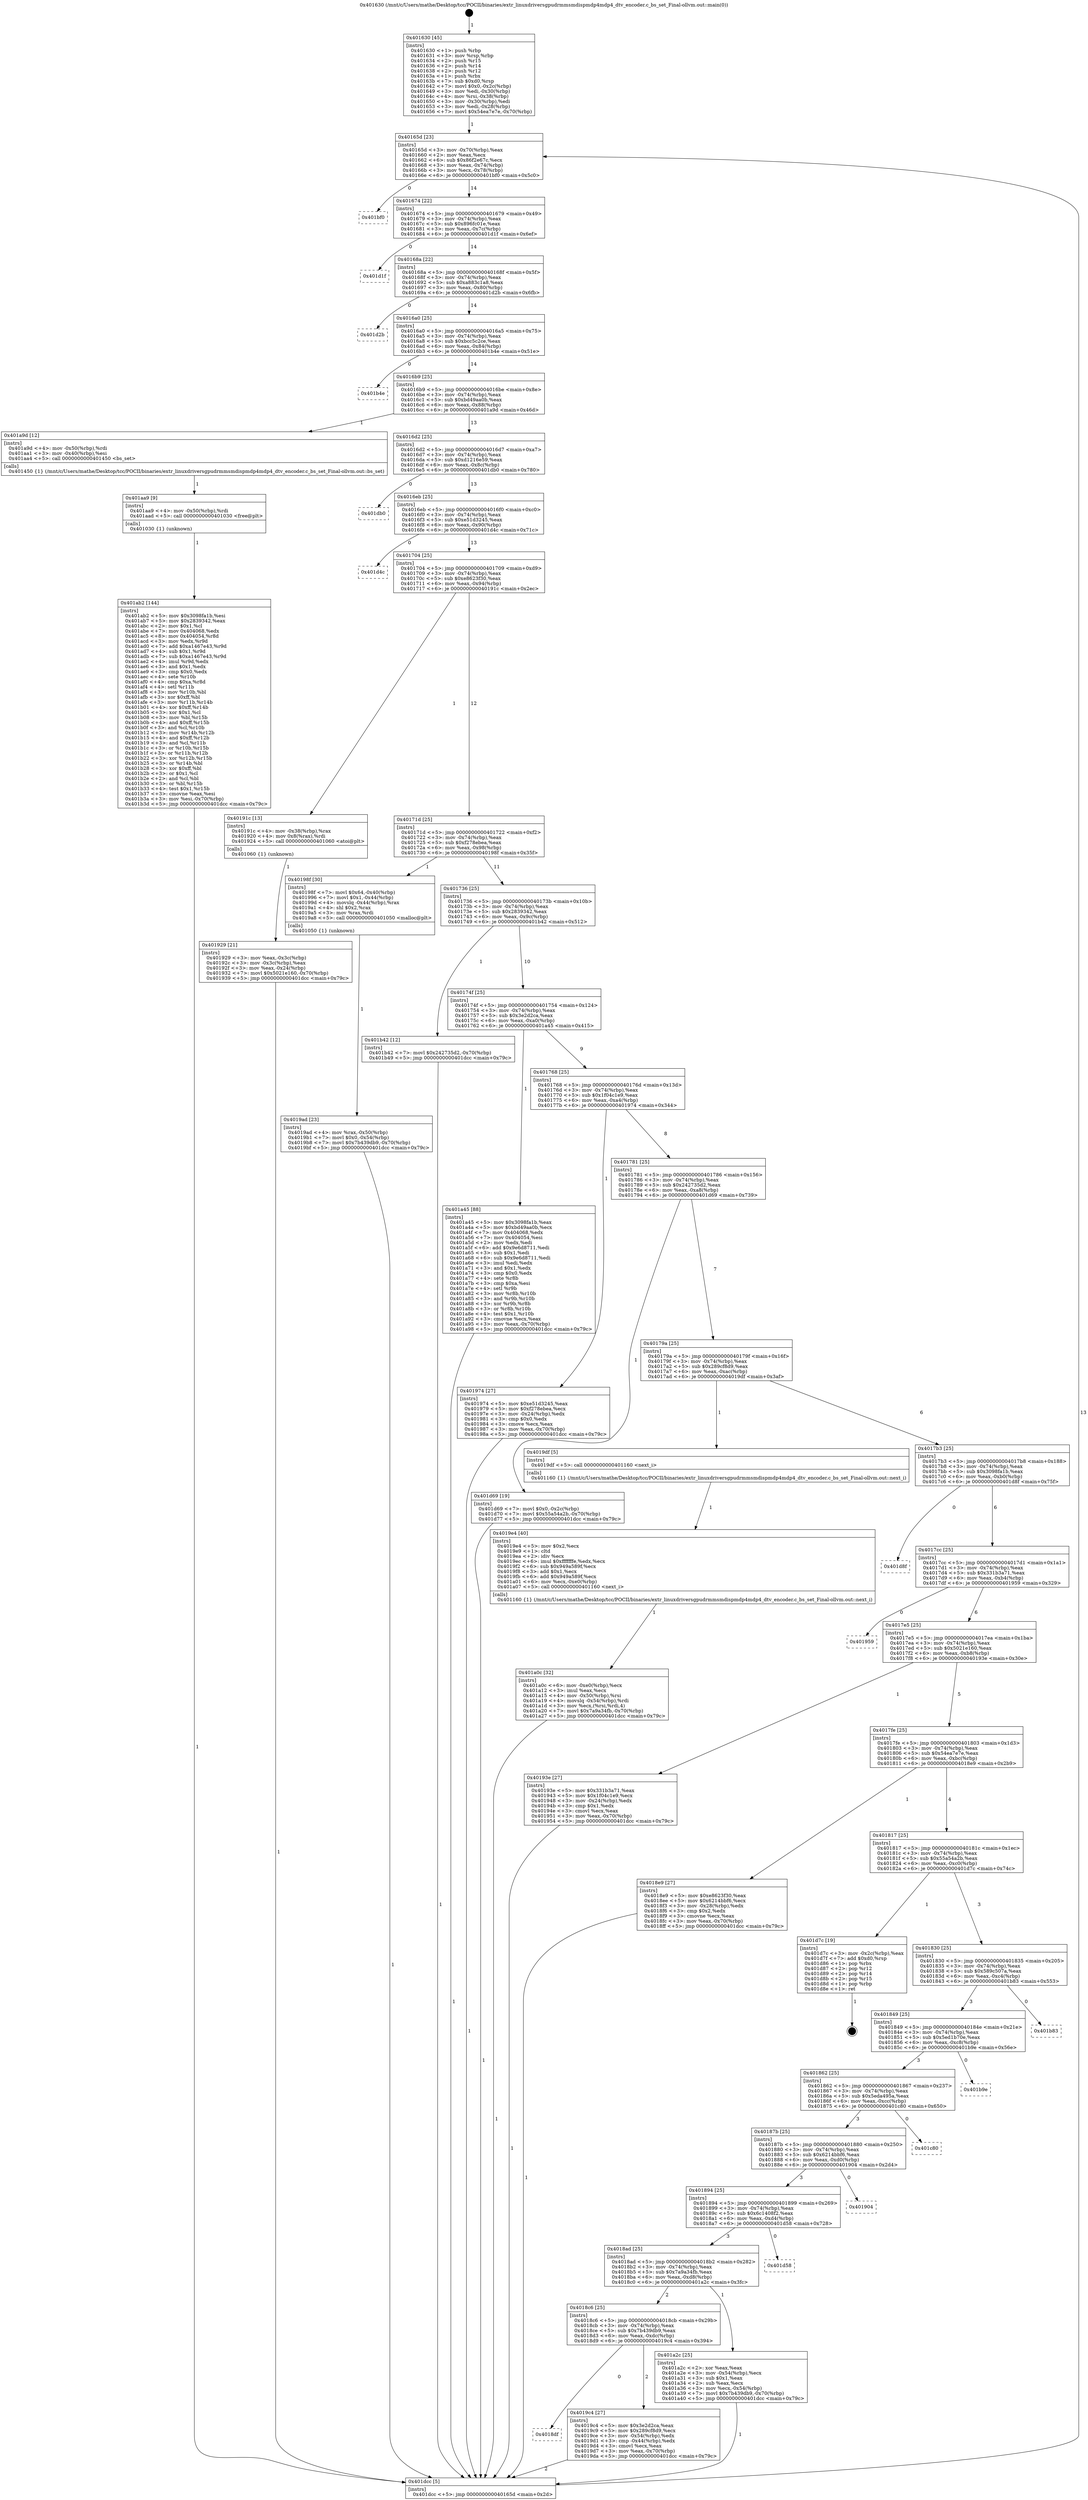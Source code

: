 digraph "0x401630" {
  label = "0x401630 (/mnt/c/Users/mathe/Desktop/tcc/POCII/binaries/extr_linuxdriversgpudrmmsmdispmdp4mdp4_dtv_encoder.c_bs_set_Final-ollvm.out::main(0))"
  labelloc = "t"
  node[shape=record]

  Entry [label="",width=0.3,height=0.3,shape=circle,fillcolor=black,style=filled]
  "0x40165d" [label="{
     0x40165d [23]\l
     | [instrs]\l
     &nbsp;&nbsp;0x40165d \<+3\>: mov -0x70(%rbp),%eax\l
     &nbsp;&nbsp;0x401660 \<+2\>: mov %eax,%ecx\l
     &nbsp;&nbsp;0x401662 \<+6\>: sub $0x86f2e67c,%ecx\l
     &nbsp;&nbsp;0x401668 \<+3\>: mov %eax,-0x74(%rbp)\l
     &nbsp;&nbsp;0x40166b \<+3\>: mov %ecx,-0x78(%rbp)\l
     &nbsp;&nbsp;0x40166e \<+6\>: je 0000000000401bf0 \<main+0x5c0\>\l
  }"]
  "0x401bf0" [label="{
     0x401bf0\l
  }", style=dashed]
  "0x401674" [label="{
     0x401674 [22]\l
     | [instrs]\l
     &nbsp;&nbsp;0x401674 \<+5\>: jmp 0000000000401679 \<main+0x49\>\l
     &nbsp;&nbsp;0x401679 \<+3\>: mov -0x74(%rbp),%eax\l
     &nbsp;&nbsp;0x40167c \<+5\>: sub $0x896fc01e,%eax\l
     &nbsp;&nbsp;0x401681 \<+3\>: mov %eax,-0x7c(%rbp)\l
     &nbsp;&nbsp;0x401684 \<+6\>: je 0000000000401d1f \<main+0x6ef\>\l
  }"]
  Exit [label="",width=0.3,height=0.3,shape=circle,fillcolor=black,style=filled,peripheries=2]
  "0x401d1f" [label="{
     0x401d1f\l
  }", style=dashed]
  "0x40168a" [label="{
     0x40168a [22]\l
     | [instrs]\l
     &nbsp;&nbsp;0x40168a \<+5\>: jmp 000000000040168f \<main+0x5f\>\l
     &nbsp;&nbsp;0x40168f \<+3\>: mov -0x74(%rbp),%eax\l
     &nbsp;&nbsp;0x401692 \<+5\>: sub $0xa883c1a8,%eax\l
     &nbsp;&nbsp;0x401697 \<+3\>: mov %eax,-0x80(%rbp)\l
     &nbsp;&nbsp;0x40169a \<+6\>: je 0000000000401d2b \<main+0x6fb\>\l
  }"]
  "0x401ab2" [label="{
     0x401ab2 [144]\l
     | [instrs]\l
     &nbsp;&nbsp;0x401ab2 \<+5\>: mov $0x3098fa1b,%esi\l
     &nbsp;&nbsp;0x401ab7 \<+5\>: mov $0x2839342,%eax\l
     &nbsp;&nbsp;0x401abc \<+2\>: mov $0x1,%cl\l
     &nbsp;&nbsp;0x401abe \<+7\>: mov 0x404068,%edx\l
     &nbsp;&nbsp;0x401ac5 \<+8\>: mov 0x404054,%r8d\l
     &nbsp;&nbsp;0x401acd \<+3\>: mov %edx,%r9d\l
     &nbsp;&nbsp;0x401ad0 \<+7\>: add $0xa1467e43,%r9d\l
     &nbsp;&nbsp;0x401ad7 \<+4\>: sub $0x1,%r9d\l
     &nbsp;&nbsp;0x401adb \<+7\>: sub $0xa1467e43,%r9d\l
     &nbsp;&nbsp;0x401ae2 \<+4\>: imul %r9d,%edx\l
     &nbsp;&nbsp;0x401ae6 \<+3\>: and $0x1,%edx\l
     &nbsp;&nbsp;0x401ae9 \<+3\>: cmp $0x0,%edx\l
     &nbsp;&nbsp;0x401aec \<+4\>: sete %r10b\l
     &nbsp;&nbsp;0x401af0 \<+4\>: cmp $0xa,%r8d\l
     &nbsp;&nbsp;0x401af4 \<+4\>: setl %r11b\l
     &nbsp;&nbsp;0x401af8 \<+3\>: mov %r10b,%bl\l
     &nbsp;&nbsp;0x401afb \<+3\>: xor $0xff,%bl\l
     &nbsp;&nbsp;0x401afe \<+3\>: mov %r11b,%r14b\l
     &nbsp;&nbsp;0x401b01 \<+4\>: xor $0xff,%r14b\l
     &nbsp;&nbsp;0x401b05 \<+3\>: xor $0x1,%cl\l
     &nbsp;&nbsp;0x401b08 \<+3\>: mov %bl,%r15b\l
     &nbsp;&nbsp;0x401b0b \<+4\>: and $0xff,%r15b\l
     &nbsp;&nbsp;0x401b0f \<+3\>: and %cl,%r10b\l
     &nbsp;&nbsp;0x401b12 \<+3\>: mov %r14b,%r12b\l
     &nbsp;&nbsp;0x401b15 \<+4\>: and $0xff,%r12b\l
     &nbsp;&nbsp;0x401b19 \<+3\>: and %cl,%r11b\l
     &nbsp;&nbsp;0x401b1c \<+3\>: or %r10b,%r15b\l
     &nbsp;&nbsp;0x401b1f \<+3\>: or %r11b,%r12b\l
     &nbsp;&nbsp;0x401b22 \<+3\>: xor %r12b,%r15b\l
     &nbsp;&nbsp;0x401b25 \<+3\>: or %r14b,%bl\l
     &nbsp;&nbsp;0x401b28 \<+3\>: xor $0xff,%bl\l
     &nbsp;&nbsp;0x401b2b \<+3\>: or $0x1,%cl\l
     &nbsp;&nbsp;0x401b2e \<+2\>: and %cl,%bl\l
     &nbsp;&nbsp;0x401b30 \<+3\>: or %bl,%r15b\l
     &nbsp;&nbsp;0x401b33 \<+4\>: test $0x1,%r15b\l
     &nbsp;&nbsp;0x401b37 \<+3\>: cmovne %eax,%esi\l
     &nbsp;&nbsp;0x401b3a \<+3\>: mov %esi,-0x70(%rbp)\l
     &nbsp;&nbsp;0x401b3d \<+5\>: jmp 0000000000401dcc \<main+0x79c\>\l
  }"]
  "0x401d2b" [label="{
     0x401d2b\l
  }", style=dashed]
  "0x4016a0" [label="{
     0x4016a0 [25]\l
     | [instrs]\l
     &nbsp;&nbsp;0x4016a0 \<+5\>: jmp 00000000004016a5 \<main+0x75\>\l
     &nbsp;&nbsp;0x4016a5 \<+3\>: mov -0x74(%rbp),%eax\l
     &nbsp;&nbsp;0x4016a8 \<+5\>: sub $0xbcc5c2ce,%eax\l
     &nbsp;&nbsp;0x4016ad \<+6\>: mov %eax,-0x84(%rbp)\l
     &nbsp;&nbsp;0x4016b3 \<+6\>: je 0000000000401b4e \<main+0x51e\>\l
  }"]
  "0x401aa9" [label="{
     0x401aa9 [9]\l
     | [instrs]\l
     &nbsp;&nbsp;0x401aa9 \<+4\>: mov -0x50(%rbp),%rdi\l
     &nbsp;&nbsp;0x401aad \<+5\>: call 0000000000401030 \<free@plt\>\l
     | [calls]\l
     &nbsp;&nbsp;0x401030 \{1\} (unknown)\l
  }"]
  "0x401b4e" [label="{
     0x401b4e\l
  }", style=dashed]
  "0x4016b9" [label="{
     0x4016b9 [25]\l
     | [instrs]\l
     &nbsp;&nbsp;0x4016b9 \<+5\>: jmp 00000000004016be \<main+0x8e\>\l
     &nbsp;&nbsp;0x4016be \<+3\>: mov -0x74(%rbp),%eax\l
     &nbsp;&nbsp;0x4016c1 \<+5\>: sub $0xbd49aa0b,%eax\l
     &nbsp;&nbsp;0x4016c6 \<+6\>: mov %eax,-0x88(%rbp)\l
     &nbsp;&nbsp;0x4016cc \<+6\>: je 0000000000401a9d \<main+0x46d\>\l
  }"]
  "0x401a0c" [label="{
     0x401a0c [32]\l
     | [instrs]\l
     &nbsp;&nbsp;0x401a0c \<+6\>: mov -0xe0(%rbp),%ecx\l
     &nbsp;&nbsp;0x401a12 \<+3\>: imul %eax,%ecx\l
     &nbsp;&nbsp;0x401a15 \<+4\>: mov -0x50(%rbp),%rsi\l
     &nbsp;&nbsp;0x401a19 \<+4\>: movslq -0x54(%rbp),%rdi\l
     &nbsp;&nbsp;0x401a1d \<+3\>: mov %ecx,(%rsi,%rdi,4)\l
     &nbsp;&nbsp;0x401a20 \<+7\>: movl $0x7a9a34fb,-0x70(%rbp)\l
     &nbsp;&nbsp;0x401a27 \<+5\>: jmp 0000000000401dcc \<main+0x79c\>\l
  }"]
  "0x401a9d" [label="{
     0x401a9d [12]\l
     | [instrs]\l
     &nbsp;&nbsp;0x401a9d \<+4\>: mov -0x50(%rbp),%rdi\l
     &nbsp;&nbsp;0x401aa1 \<+3\>: mov -0x40(%rbp),%esi\l
     &nbsp;&nbsp;0x401aa4 \<+5\>: call 0000000000401450 \<bs_set\>\l
     | [calls]\l
     &nbsp;&nbsp;0x401450 \{1\} (/mnt/c/Users/mathe/Desktop/tcc/POCII/binaries/extr_linuxdriversgpudrmmsmdispmdp4mdp4_dtv_encoder.c_bs_set_Final-ollvm.out::bs_set)\l
  }"]
  "0x4016d2" [label="{
     0x4016d2 [25]\l
     | [instrs]\l
     &nbsp;&nbsp;0x4016d2 \<+5\>: jmp 00000000004016d7 \<main+0xa7\>\l
     &nbsp;&nbsp;0x4016d7 \<+3\>: mov -0x74(%rbp),%eax\l
     &nbsp;&nbsp;0x4016da \<+5\>: sub $0xd1216e59,%eax\l
     &nbsp;&nbsp;0x4016df \<+6\>: mov %eax,-0x8c(%rbp)\l
     &nbsp;&nbsp;0x4016e5 \<+6\>: je 0000000000401db0 \<main+0x780\>\l
  }"]
  "0x4019e4" [label="{
     0x4019e4 [40]\l
     | [instrs]\l
     &nbsp;&nbsp;0x4019e4 \<+5\>: mov $0x2,%ecx\l
     &nbsp;&nbsp;0x4019e9 \<+1\>: cltd\l
     &nbsp;&nbsp;0x4019ea \<+2\>: idiv %ecx\l
     &nbsp;&nbsp;0x4019ec \<+6\>: imul $0xfffffffe,%edx,%ecx\l
     &nbsp;&nbsp;0x4019f2 \<+6\>: sub $0x949a589f,%ecx\l
     &nbsp;&nbsp;0x4019f8 \<+3\>: add $0x1,%ecx\l
     &nbsp;&nbsp;0x4019fb \<+6\>: add $0x949a589f,%ecx\l
     &nbsp;&nbsp;0x401a01 \<+6\>: mov %ecx,-0xe0(%rbp)\l
     &nbsp;&nbsp;0x401a07 \<+5\>: call 0000000000401160 \<next_i\>\l
     | [calls]\l
     &nbsp;&nbsp;0x401160 \{1\} (/mnt/c/Users/mathe/Desktop/tcc/POCII/binaries/extr_linuxdriversgpudrmmsmdispmdp4mdp4_dtv_encoder.c_bs_set_Final-ollvm.out::next_i)\l
  }"]
  "0x401db0" [label="{
     0x401db0\l
  }", style=dashed]
  "0x4016eb" [label="{
     0x4016eb [25]\l
     | [instrs]\l
     &nbsp;&nbsp;0x4016eb \<+5\>: jmp 00000000004016f0 \<main+0xc0\>\l
     &nbsp;&nbsp;0x4016f0 \<+3\>: mov -0x74(%rbp),%eax\l
     &nbsp;&nbsp;0x4016f3 \<+5\>: sub $0xe51d3245,%eax\l
     &nbsp;&nbsp;0x4016f8 \<+6\>: mov %eax,-0x90(%rbp)\l
     &nbsp;&nbsp;0x4016fe \<+6\>: je 0000000000401d4c \<main+0x71c\>\l
  }"]
  "0x4018df" [label="{
     0x4018df\l
  }", style=dashed]
  "0x401d4c" [label="{
     0x401d4c\l
  }", style=dashed]
  "0x401704" [label="{
     0x401704 [25]\l
     | [instrs]\l
     &nbsp;&nbsp;0x401704 \<+5\>: jmp 0000000000401709 \<main+0xd9\>\l
     &nbsp;&nbsp;0x401709 \<+3\>: mov -0x74(%rbp),%eax\l
     &nbsp;&nbsp;0x40170c \<+5\>: sub $0xe8623f30,%eax\l
     &nbsp;&nbsp;0x401711 \<+6\>: mov %eax,-0x94(%rbp)\l
     &nbsp;&nbsp;0x401717 \<+6\>: je 000000000040191c \<main+0x2ec\>\l
  }"]
  "0x4019c4" [label="{
     0x4019c4 [27]\l
     | [instrs]\l
     &nbsp;&nbsp;0x4019c4 \<+5\>: mov $0x3e2d2ca,%eax\l
     &nbsp;&nbsp;0x4019c9 \<+5\>: mov $0x289cf8d9,%ecx\l
     &nbsp;&nbsp;0x4019ce \<+3\>: mov -0x54(%rbp),%edx\l
     &nbsp;&nbsp;0x4019d1 \<+3\>: cmp -0x44(%rbp),%edx\l
     &nbsp;&nbsp;0x4019d4 \<+3\>: cmovl %ecx,%eax\l
     &nbsp;&nbsp;0x4019d7 \<+3\>: mov %eax,-0x70(%rbp)\l
     &nbsp;&nbsp;0x4019da \<+5\>: jmp 0000000000401dcc \<main+0x79c\>\l
  }"]
  "0x40191c" [label="{
     0x40191c [13]\l
     | [instrs]\l
     &nbsp;&nbsp;0x40191c \<+4\>: mov -0x38(%rbp),%rax\l
     &nbsp;&nbsp;0x401920 \<+4\>: mov 0x8(%rax),%rdi\l
     &nbsp;&nbsp;0x401924 \<+5\>: call 0000000000401060 \<atoi@plt\>\l
     | [calls]\l
     &nbsp;&nbsp;0x401060 \{1\} (unknown)\l
  }"]
  "0x40171d" [label="{
     0x40171d [25]\l
     | [instrs]\l
     &nbsp;&nbsp;0x40171d \<+5\>: jmp 0000000000401722 \<main+0xf2\>\l
     &nbsp;&nbsp;0x401722 \<+3\>: mov -0x74(%rbp),%eax\l
     &nbsp;&nbsp;0x401725 \<+5\>: sub $0xf278ebea,%eax\l
     &nbsp;&nbsp;0x40172a \<+6\>: mov %eax,-0x98(%rbp)\l
     &nbsp;&nbsp;0x401730 \<+6\>: je 000000000040198f \<main+0x35f\>\l
  }"]
  "0x4018c6" [label="{
     0x4018c6 [25]\l
     | [instrs]\l
     &nbsp;&nbsp;0x4018c6 \<+5\>: jmp 00000000004018cb \<main+0x29b\>\l
     &nbsp;&nbsp;0x4018cb \<+3\>: mov -0x74(%rbp),%eax\l
     &nbsp;&nbsp;0x4018ce \<+5\>: sub $0x7b439db9,%eax\l
     &nbsp;&nbsp;0x4018d3 \<+6\>: mov %eax,-0xdc(%rbp)\l
     &nbsp;&nbsp;0x4018d9 \<+6\>: je 00000000004019c4 \<main+0x394\>\l
  }"]
  "0x40198f" [label="{
     0x40198f [30]\l
     | [instrs]\l
     &nbsp;&nbsp;0x40198f \<+7\>: movl $0x64,-0x40(%rbp)\l
     &nbsp;&nbsp;0x401996 \<+7\>: movl $0x1,-0x44(%rbp)\l
     &nbsp;&nbsp;0x40199d \<+4\>: movslq -0x44(%rbp),%rax\l
     &nbsp;&nbsp;0x4019a1 \<+4\>: shl $0x2,%rax\l
     &nbsp;&nbsp;0x4019a5 \<+3\>: mov %rax,%rdi\l
     &nbsp;&nbsp;0x4019a8 \<+5\>: call 0000000000401050 \<malloc@plt\>\l
     | [calls]\l
     &nbsp;&nbsp;0x401050 \{1\} (unknown)\l
  }"]
  "0x401736" [label="{
     0x401736 [25]\l
     | [instrs]\l
     &nbsp;&nbsp;0x401736 \<+5\>: jmp 000000000040173b \<main+0x10b\>\l
     &nbsp;&nbsp;0x40173b \<+3\>: mov -0x74(%rbp),%eax\l
     &nbsp;&nbsp;0x40173e \<+5\>: sub $0x2839342,%eax\l
     &nbsp;&nbsp;0x401743 \<+6\>: mov %eax,-0x9c(%rbp)\l
     &nbsp;&nbsp;0x401749 \<+6\>: je 0000000000401b42 \<main+0x512\>\l
  }"]
  "0x401a2c" [label="{
     0x401a2c [25]\l
     | [instrs]\l
     &nbsp;&nbsp;0x401a2c \<+2\>: xor %eax,%eax\l
     &nbsp;&nbsp;0x401a2e \<+3\>: mov -0x54(%rbp),%ecx\l
     &nbsp;&nbsp;0x401a31 \<+3\>: sub $0x1,%eax\l
     &nbsp;&nbsp;0x401a34 \<+2\>: sub %eax,%ecx\l
     &nbsp;&nbsp;0x401a36 \<+3\>: mov %ecx,-0x54(%rbp)\l
     &nbsp;&nbsp;0x401a39 \<+7\>: movl $0x7b439db9,-0x70(%rbp)\l
     &nbsp;&nbsp;0x401a40 \<+5\>: jmp 0000000000401dcc \<main+0x79c\>\l
  }"]
  "0x401b42" [label="{
     0x401b42 [12]\l
     | [instrs]\l
     &nbsp;&nbsp;0x401b42 \<+7\>: movl $0x242735d2,-0x70(%rbp)\l
     &nbsp;&nbsp;0x401b49 \<+5\>: jmp 0000000000401dcc \<main+0x79c\>\l
  }"]
  "0x40174f" [label="{
     0x40174f [25]\l
     | [instrs]\l
     &nbsp;&nbsp;0x40174f \<+5\>: jmp 0000000000401754 \<main+0x124\>\l
     &nbsp;&nbsp;0x401754 \<+3\>: mov -0x74(%rbp),%eax\l
     &nbsp;&nbsp;0x401757 \<+5\>: sub $0x3e2d2ca,%eax\l
     &nbsp;&nbsp;0x40175c \<+6\>: mov %eax,-0xa0(%rbp)\l
     &nbsp;&nbsp;0x401762 \<+6\>: je 0000000000401a45 \<main+0x415\>\l
  }"]
  "0x4018ad" [label="{
     0x4018ad [25]\l
     | [instrs]\l
     &nbsp;&nbsp;0x4018ad \<+5\>: jmp 00000000004018b2 \<main+0x282\>\l
     &nbsp;&nbsp;0x4018b2 \<+3\>: mov -0x74(%rbp),%eax\l
     &nbsp;&nbsp;0x4018b5 \<+5\>: sub $0x7a9a34fb,%eax\l
     &nbsp;&nbsp;0x4018ba \<+6\>: mov %eax,-0xd8(%rbp)\l
     &nbsp;&nbsp;0x4018c0 \<+6\>: je 0000000000401a2c \<main+0x3fc\>\l
  }"]
  "0x401a45" [label="{
     0x401a45 [88]\l
     | [instrs]\l
     &nbsp;&nbsp;0x401a45 \<+5\>: mov $0x3098fa1b,%eax\l
     &nbsp;&nbsp;0x401a4a \<+5\>: mov $0xbd49aa0b,%ecx\l
     &nbsp;&nbsp;0x401a4f \<+7\>: mov 0x404068,%edx\l
     &nbsp;&nbsp;0x401a56 \<+7\>: mov 0x404054,%esi\l
     &nbsp;&nbsp;0x401a5d \<+2\>: mov %edx,%edi\l
     &nbsp;&nbsp;0x401a5f \<+6\>: add $0x9e6d8711,%edi\l
     &nbsp;&nbsp;0x401a65 \<+3\>: sub $0x1,%edi\l
     &nbsp;&nbsp;0x401a68 \<+6\>: sub $0x9e6d8711,%edi\l
     &nbsp;&nbsp;0x401a6e \<+3\>: imul %edi,%edx\l
     &nbsp;&nbsp;0x401a71 \<+3\>: and $0x1,%edx\l
     &nbsp;&nbsp;0x401a74 \<+3\>: cmp $0x0,%edx\l
     &nbsp;&nbsp;0x401a77 \<+4\>: sete %r8b\l
     &nbsp;&nbsp;0x401a7b \<+3\>: cmp $0xa,%esi\l
     &nbsp;&nbsp;0x401a7e \<+4\>: setl %r9b\l
     &nbsp;&nbsp;0x401a82 \<+3\>: mov %r8b,%r10b\l
     &nbsp;&nbsp;0x401a85 \<+3\>: and %r9b,%r10b\l
     &nbsp;&nbsp;0x401a88 \<+3\>: xor %r9b,%r8b\l
     &nbsp;&nbsp;0x401a8b \<+3\>: or %r8b,%r10b\l
     &nbsp;&nbsp;0x401a8e \<+4\>: test $0x1,%r10b\l
     &nbsp;&nbsp;0x401a92 \<+3\>: cmovne %ecx,%eax\l
     &nbsp;&nbsp;0x401a95 \<+3\>: mov %eax,-0x70(%rbp)\l
     &nbsp;&nbsp;0x401a98 \<+5\>: jmp 0000000000401dcc \<main+0x79c\>\l
  }"]
  "0x401768" [label="{
     0x401768 [25]\l
     | [instrs]\l
     &nbsp;&nbsp;0x401768 \<+5\>: jmp 000000000040176d \<main+0x13d\>\l
     &nbsp;&nbsp;0x40176d \<+3\>: mov -0x74(%rbp),%eax\l
     &nbsp;&nbsp;0x401770 \<+5\>: sub $0x1f04c1e9,%eax\l
     &nbsp;&nbsp;0x401775 \<+6\>: mov %eax,-0xa4(%rbp)\l
     &nbsp;&nbsp;0x40177b \<+6\>: je 0000000000401974 \<main+0x344\>\l
  }"]
  "0x401d58" [label="{
     0x401d58\l
  }", style=dashed]
  "0x401974" [label="{
     0x401974 [27]\l
     | [instrs]\l
     &nbsp;&nbsp;0x401974 \<+5\>: mov $0xe51d3245,%eax\l
     &nbsp;&nbsp;0x401979 \<+5\>: mov $0xf278ebea,%ecx\l
     &nbsp;&nbsp;0x40197e \<+3\>: mov -0x24(%rbp),%edx\l
     &nbsp;&nbsp;0x401981 \<+3\>: cmp $0x0,%edx\l
     &nbsp;&nbsp;0x401984 \<+3\>: cmove %ecx,%eax\l
     &nbsp;&nbsp;0x401987 \<+3\>: mov %eax,-0x70(%rbp)\l
     &nbsp;&nbsp;0x40198a \<+5\>: jmp 0000000000401dcc \<main+0x79c\>\l
  }"]
  "0x401781" [label="{
     0x401781 [25]\l
     | [instrs]\l
     &nbsp;&nbsp;0x401781 \<+5\>: jmp 0000000000401786 \<main+0x156\>\l
     &nbsp;&nbsp;0x401786 \<+3\>: mov -0x74(%rbp),%eax\l
     &nbsp;&nbsp;0x401789 \<+5\>: sub $0x242735d2,%eax\l
     &nbsp;&nbsp;0x40178e \<+6\>: mov %eax,-0xa8(%rbp)\l
     &nbsp;&nbsp;0x401794 \<+6\>: je 0000000000401d69 \<main+0x739\>\l
  }"]
  "0x401894" [label="{
     0x401894 [25]\l
     | [instrs]\l
     &nbsp;&nbsp;0x401894 \<+5\>: jmp 0000000000401899 \<main+0x269\>\l
     &nbsp;&nbsp;0x401899 \<+3\>: mov -0x74(%rbp),%eax\l
     &nbsp;&nbsp;0x40189c \<+5\>: sub $0x6c1408f2,%eax\l
     &nbsp;&nbsp;0x4018a1 \<+6\>: mov %eax,-0xd4(%rbp)\l
     &nbsp;&nbsp;0x4018a7 \<+6\>: je 0000000000401d58 \<main+0x728\>\l
  }"]
  "0x401d69" [label="{
     0x401d69 [19]\l
     | [instrs]\l
     &nbsp;&nbsp;0x401d69 \<+7\>: movl $0x0,-0x2c(%rbp)\l
     &nbsp;&nbsp;0x401d70 \<+7\>: movl $0x55a54a2b,-0x70(%rbp)\l
     &nbsp;&nbsp;0x401d77 \<+5\>: jmp 0000000000401dcc \<main+0x79c\>\l
  }"]
  "0x40179a" [label="{
     0x40179a [25]\l
     | [instrs]\l
     &nbsp;&nbsp;0x40179a \<+5\>: jmp 000000000040179f \<main+0x16f\>\l
     &nbsp;&nbsp;0x40179f \<+3\>: mov -0x74(%rbp),%eax\l
     &nbsp;&nbsp;0x4017a2 \<+5\>: sub $0x289cf8d9,%eax\l
     &nbsp;&nbsp;0x4017a7 \<+6\>: mov %eax,-0xac(%rbp)\l
     &nbsp;&nbsp;0x4017ad \<+6\>: je 00000000004019df \<main+0x3af\>\l
  }"]
  "0x401904" [label="{
     0x401904\l
  }", style=dashed]
  "0x4019df" [label="{
     0x4019df [5]\l
     | [instrs]\l
     &nbsp;&nbsp;0x4019df \<+5\>: call 0000000000401160 \<next_i\>\l
     | [calls]\l
     &nbsp;&nbsp;0x401160 \{1\} (/mnt/c/Users/mathe/Desktop/tcc/POCII/binaries/extr_linuxdriversgpudrmmsmdispmdp4mdp4_dtv_encoder.c_bs_set_Final-ollvm.out::next_i)\l
  }"]
  "0x4017b3" [label="{
     0x4017b3 [25]\l
     | [instrs]\l
     &nbsp;&nbsp;0x4017b3 \<+5\>: jmp 00000000004017b8 \<main+0x188\>\l
     &nbsp;&nbsp;0x4017b8 \<+3\>: mov -0x74(%rbp),%eax\l
     &nbsp;&nbsp;0x4017bb \<+5\>: sub $0x3098fa1b,%eax\l
     &nbsp;&nbsp;0x4017c0 \<+6\>: mov %eax,-0xb0(%rbp)\l
     &nbsp;&nbsp;0x4017c6 \<+6\>: je 0000000000401d8f \<main+0x75f\>\l
  }"]
  "0x40187b" [label="{
     0x40187b [25]\l
     | [instrs]\l
     &nbsp;&nbsp;0x40187b \<+5\>: jmp 0000000000401880 \<main+0x250\>\l
     &nbsp;&nbsp;0x401880 \<+3\>: mov -0x74(%rbp),%eax\l
     &nbsp;&nbsp;0x401883 \<+5\>: sub $0x6214bbf6,%eax\l
     &nbsp;&nbsp;0x401888 \<+6\>: mov %eax,-0xd0(%rbp)\l
     &nbsp;&nbsp;0x40188e \<+6\>: je 0000000000401904 \<main+0x2d4\>\l
  }"]
  "0x401d8f" [label="{
     0x401d8f\l
  }", style=dashed]
  "0x4017cc" [label="{
     0x4017cc [25]\l
     | [instrs]\l
     &nbsp;&nbsp;0x4017cc \<+5\>: jmp 00000000004017d1 \<main+0x1a1\>\l
     &nbsp;&nbsp;0x4017d1 \<+3\>: mov -0x74(%rbp),%eax\l
     &nbsp;&nbsp;0x4017d4 \<+5\>: sub $0x331b3a71,%eax\l
     &nbsp;&nbsp;0x4017d9 \<+6\>: mov %eax,-0xb4(%rbp)\l
     &nbsp;&nbsp;0x4017df \<+6\>: je 0000000000401959 \<main+0x329\>\l
  }"]
  "0x401c80" [label="{
     0x401c80\l
  }", style=dashed]
  "0x401959" [label="{
     0x401959\l
  }", style=dashed]
  "0x4017e5" [label="{
     0x4017e5 [25]\l
     | [instrs]\l
     &nbsp;&nbsp;0x4017e5 \<+5\>: jmp 00000000004017ea \<main+0x1ba\>\l
     &nbsp;&nbsp;0x4017ea \<+3\>: mov -0x74(%rbp),%eax\l
     &nbsp;&nbsp;0x4017ed \<+5\>: sub $0x5021e160,%eax\l
     &nbsp;&nbsp;0x4017f2 \<+6\>: mov %eax,-0xb8(%rbp)\l
     &nbsp;&nbsp;0x4017f8 \<+6\>: je 000000000040193e \<main+0x30e\>\l
  }"]
  "0x401862" [label="{
     0x401862 [25]\l
     | [instrs]\l
     &nbsp;&nbsp;0x401862 \<+5\>: jmp 0000000000401867 \<main+0x237\>\l
     &nbsp;&nbsp;0x401867 \<+3\>: mov -0x74(%rbp),%eax\l
     &nbsp;&nbsp;0x40186a \<+5\>: sub $0x5eda495a,%eax\l
     &nbsp;&nbsp;0x40186f \<+6\>: mov %eax,-0xcc(%rbp)\l
     &nbsp;&nbsp;0x401875 \<+6\>: je 0000000000401c80 \<main+0x650\>\l
  }"]
  "0x40193e" [label="{
     0x40193e [27]\l
     | [instrs]\l
     &nbsp;&nbsp;0x40193e \<+5\>: mov $0x331b3a71,%eax\l
     &nbsp;&nbsp;0x401943 \<+5\>: mov $0x1f04c1e9,%ecx\l
     &nbsp;&nbsp;0x401948 \<+3\>: mov -0x24(%rbp),%edx\l
     &nbsp;&nbsp;0x40194b \<+3\>: cmp $0x1,%edx\l
     &nbsp;&nbsp;0x40194e \<+3\>: cmovl %ecx,%eax\l
     &nbsp;&nbsp;0x401951 \<+3\>: mov %eax,-0x70(%rbp)\l
     &nbsp;&nbsp;0x401954 \<+5\>: jmp 0000000000401dcc \<main+0x79c\>\l
  }"]
  "0x4017fe" [label="{
     0x4017fe [25]\l
     | [instrs]\l
     &nbsp;&nbsp;0x4017fe \<+5\>: jmp 0000000000401803 \<main+0x1d3\>\l
     &nbsp;&nbsp;0x401803 \<+3\>: mov -0x74(%rbp),%eax\l
     &nbsp;&nbsp;0x401806 \<+5\>: sub $0x54ea7e7e,%eax\l
     &nbsp;&nbsp;0x40180b \<+6\>: mov %eax,-0xbc(%rbp)\l
     &nbsp;&nbsp;0x401811 \<+6\>: je 00000000004018e9 \<main+0x2b9\>\l
  }"]
  "0x401b9e" [label="{
     0x401b9e\l
  }", style=dashed]
  "0x4018e9" [label="{
     0x4018e9 [27]\l
     | [instrs]\l
     &nbsp;&nbsp;0x4018e9 \<+5\>: mov $0xe8623f30,%eax\l
     &nbsp;&nbsp;0x4018ee \<+5\>: mov $0x6214bbf6,%ecx\l
     &nbsp;&nbsp;0x4018f3 \<+3\>: mov -0x28(%rbp),%edx\l
     &nbsp;&nbsp;0x4018f6 \<+3\>: cmp $0x2,%edx\l
     &nbsp;&nbsp;0x4018f9 \<+3\>: cmovne %ecx,%eax\l
     &nbsp;&nbsp;0x4018fc \<+3\>: mov %eax,-0x70(%rbp)\l
     &nbsp;&nbsp;0x4018ff \<+5\>: jmp 0000000000401dcc \<main+0x79c\>\l
  }"]
  "0x401817" [label="{
     0x401817 [25]\l
     | [instrs]\l
     &nbsp;&nbsp;0x401817 \<+5\>: jmp 000000000040181c \<main+0x1ec\>\l
     &nbsp;&nbsp;0x40181c \<+3\>: mov -0x74(%rbp),%eax\l
     &nbsp;&nbsp;0x40181f \<+5\>: sub $0x55a54a2b,%eax\l
     &nbsp;&nbsp;0x401824 \<+6\>: mov %eax,-0xc0(%rbp)\l
     &nbsp;&nbsp;0x40182a \<+6\>: je 0000000000401d7c \<main+0x74c\>\l
  }"]
  "0x401dcc" [label="{
     0x401dcc [5]\l
     | [instrs]\l
     &nbsp;&nbsp;0x401dcc \<+5\>: jmp 000000000040165d \<main+0x2d\>\l
  }"]
  "0x401630" [label="{
     0x401630 [45]\l
     | [instrs]\l
     &nbsp;&nbsp;0x401630 \<+1\>: push %rbp\l
     &nbsp;&nbsp;0x401631 \<+3\>: mov %rsp,%rbp\l
     &nbsp;&nbsp;0x401634 \<+2\>: push %r15\l
     &nbsp;&nbsp;0x401636 \<+2\>: push %r14\l
     &nbsp;&nbsp;0x401638 \<+2\>: push %r12\l
     &nbsp;&nbsp;0x40163a \<+1\>: push %rbx\l
     &nbsp;&nbsp;0x40163b \<+7\>: sub $0xd0,%rsp\l
     &nbsp;&nbsp;0x401642 \<+7\>: movl $0x0,-0x2c(%rbp)\l
     &nbsp;&nbsp;0x401649 \<+3\>: mov %edi,-0x30(%rbp)\l
     &nbsp;&nbsp;0x40164c \<+4\>: mov %rsi,-0x38(%rbp)\l
     &nbsp;&nbsp;0x401650 \<+3\>: mov -0x30(%rbp),%edi\l
     &nbsp;&nbsp;0x401653 \<+3\>: mov %edi,-0x28(%rbp)\l
     &nbsp;&nbsp;0x401656 \<+7\>: movl $0x54ea7e7e,-0x70(%rbp)\l
  }"]
  "0x401929" [label="{
     0x401929 [21]\l
     | [instrs]\l
     &nbsp;&nbsp;0x401929 \<+3\>: mov %eax,-0x3c(%rbp)\l
     &nbsp;&nbsp;0x40192c \<+3\>: mov -0x3c(%rbp),%eax\l
     &nbsp;&nbsp;0x40192f \<+3\>: mov %eax,-0x24(%rbp)\l
     &nbsp;&nbsp;0x401932 \<+7\>: movl $0x5021e160,-0x70(%rbp)\l
     &nbsp;&nbsp;0x401939 \<+5\>: jmp 0000000000401dcc \<main+0x79c\>\l
  }"]
  "0x4019ad" [label="{
     0x4019ad [23]\l
     | [instrs]\l
     &nbsp;&nbsp;0x4019ad \<+4\>: mov %rax,-0x50(%rbp)\l
     &nbsp;&nbsp;0x4019b1 \<+7\>: movl $0x0,-0x54(%rbp)\l
     &nbsp;&nbsp;0x4019b8 \<+7\>: movl $0x7b439db9,-0x70(%rbp)\l
     &nbsp;&nbsp;0x4019bf \<+5\>: jmp 0000000000401dcc \<main+0x79c\>\l
  }"]
  "0x401849" [label="{
     0x401849 [25]\l
     | [instrs]\l
     &nbsp;&nbsp;0x401849 \<+5\>: jmp 000000000040184e \<main+0x21e\>\l
     &nbsp;&nbsp;0x40184e \<+3\>: mov -0x74(%rbp),%eax\l
     &nbsp;&nbsp;0x401851 \<+5\>: sub $0x5ed1b70e,%eax\l
     &nbsp;&nbsp;0x401856 \<+6\>: mov %eax,-0xc8(%rbp)\l
     &nbsp;&nbsp;0x40185c \<+6\>: je 0000000000401b9e \<main+0x56e\>\l
  }"]
  "0x401d7c" [label="{
     0x401d7c [19]\l
     | [instrs]\l
     &nbsp;&nbsp;0x401d7c \<+3\>: mov -0x2c(%rbp),%eax\l
     &nbsp;&nbsp;0x401d7f \<+7\>: add $0xd0,%rsp\l
     &nbsp;&nbsp;0x401d86 \<+1\>: pop %rbx\l
     &nbsp;&nbsp;0x401d87 \<+2\>: pop %r12\l
     &nbsp;&nbsp;0x401d89 \<+2\>: pop %r14\l
     &nbsp;&nbsp;0x401d8b \<+2\>: pop %r15\l
     &nbsp;&nbsp;0x401d8d \<+1\>: pop %rbp\l
     &nbsp;&nbsp;0x401d8e \<+1\>: ret\l
  }"]
  "0x401830" [label="{
     0x401830 [25]\l
     | [instrs]\l
     &nbsp;&nbsp;0x401830 \<+5\>: jmp 0000000000401835 \<main+0x205\>\l
     &nbsp;&nbsp;0x401835 \<+3\>: mov -0x74(%rbp),%eax\l
     &nbsp;&nbsp;0x401838 \<+5\>: sub $0x589c507a,%eax\l
     &nbsp;&nbsp;0x40183d \<+6\>: mov %eax,-0xc4(%rbp)\l
     &nbsp;&nbsp;0x401843 \<+6\>: je 0000000000401b83 \<main+0x553\>\l
  }"]
  "0x401b83" [label="{
     0x401b83\l
  }", style=dashed]
  Entry -> "0x401630" [label=" 1"]
  "0x40165d" -> "0x401bf0" [label=" 0"]
  "0x40165d" -> "0x401674" [label=" 14"]
  "0x401d7c" -> Exit [label=" 1"]
  "0x401674" -> "0x401d1f" [label=" 0"]
  "0x401674" -> "0x40168a" [label=" 14"]
  "0x401d69" -> "0x401dcc" [label=" 1"]
  "0x40168a" -> "0x401d2b" [label=" 0"]
  "0x40168a" -> "0x4016a0" [label=" 14"]
  "0x401b42" -> "0x401dcc" [label=" 1"]
  "0x4016a0" -> "0x401b4e" [label=" 0"]
  "0x4016a0" -> "0x4016b9" [label=" 14"]
  "0x401ab2" -> "0x401dcc" [label=" 1"]
  "0x4016b9" -> "0x401a9d" [label=" 1"]
  "0x4016b9" -> "0x4016d2" [label=" 13"]
  "0x401aa9" -> "0x401ab2" [label=" 1"]
  "0x4016d2" -> "0x401db0" [label=" 0"]
  "0x4016d2" -> "0x4016eb" [label=" 13"]
  "0x401a9d" -> "0x401aa9" [label=" 1"]
  "0x4016eb" -> "0x401d4c" [label=" 0"]
  "0x4016eb" -> "0x401704" [label=" 13"]
  "0x401a45" -> "0x401dcc" [label=" 1"]
  "0x401704" -> "0x40191c" [label=" 1"]
  "0x401704" -> "0x40171d" [label=" 12"]
  "0x401a2c" -> "0x401dcc" [label=" 1"]
  "0x40171d" -> "0x40198f" [label=" 1"]
  "0x40171d" -> "0x401736" [label=" 11"]
  "0x4019e4" -> "0x401a0c" [label=" 1"]
  "0x401736" -> "0x401b42" [label=" 1"]
  "0x401736" -> "0x40174f" [label=" 10"]
  "0x4019df" -> "0x4019e4" [label=" 1"]
  "0x40174f" -> "0x401a45" [label=" 1"]
  "0x40174f" -> "0x401768" [label=" 9"]
  "0x4018c6" -> "0x4018df" [label=" 0"]
  "0x401768" -> "0x401974" [label=" 1"]
  "0x401768" -> "0x401781" [label=" 8"]
  "0x4018c6" -> "0x4019c4" [label=" 2"]
  "0x401781" -> "0x401d69" [label=" 1"]
  "0x401781" -> "0x40179a" [label=" 7"]
  "0x4018ad" -> "0x4018c6" [label=" 2"]
  "0x40179a" -> "0x4019df" [label=" 1"]
  "0x40179a" -> "0x4017b3" [label=" 6"]
  "0x4018ad" -> "0x401a2c" [label=" 1"]
  "0x4017b3" -> "0x401d8f" [label=" 0"]
  "0x4017b3" -> "0x4017cc" [label=" 6"]
  "0x401894" -> "0x4018ad" [label=" 3"]
  "0x4017cc" -> "0x401959" [label=" 0"]
  "0x4017cc" -> "0x4017e5" [label=" 6"]
  "0x401894" -> "0x401d58" [label=" 0"]
  "0x4017e5" -> "0x40193e" [label=" 1"]
  "0x4017e5" -> "0x4017fe" [label=" 5"]
  "0x40187b" -> "0x401894" [label=" 3"]
  "0x4017fe" -> "0x4018e9" [label=" 1"]
  "0x4017fe" -> "0x401817" [label=" 4"]
  "0x4018e9" -> "0x401dcc" [label=" 1"]
  "0x401630" -> "0x40165d" [label=" 1"]
  "0x401dcc" -> "0x40165d" [label=" 13"]
  "0x40191c" -> "0x401929" [label=" 1"]
  "0x401929" -> "0x401dcc" [label=" 1"]
  "0x40193e" -> "0x401dcc" [label=" 1"]
  "0x401974" -> "0x401dcc" [label=" 1"]
  "0x40198f" -> "0x4019ad" [label=" 1"]
  "0x4019ad" -> "0x401dcc" [label=" 1"]
  "0x40187b" -> "0x401904" [label=" 0"]
  "0x401817" -> "0x401d7c" [label=" 1"]
  "0x401817" -> "0x401830" [label=" 3"]
  "0x401862" -> "0x40187b" [label=" 3"]
  "0x401830" -> "0x401b83" [label=" 0"]
  "0x401830" -> "0x401849" [label=" 3"]
  "0x4019c4" -> "0x401dcc" [label=" 2"]
  "0x401849" -> "0x401b9e" [label=" 0"]
  "0x401849" -> "0x401862" [label=" 3"]
  "0x401a0c" -> "0x401dcc" [label=" 1"]
  "0x401862" -> "0x401c80" [label=" 0"]
}
